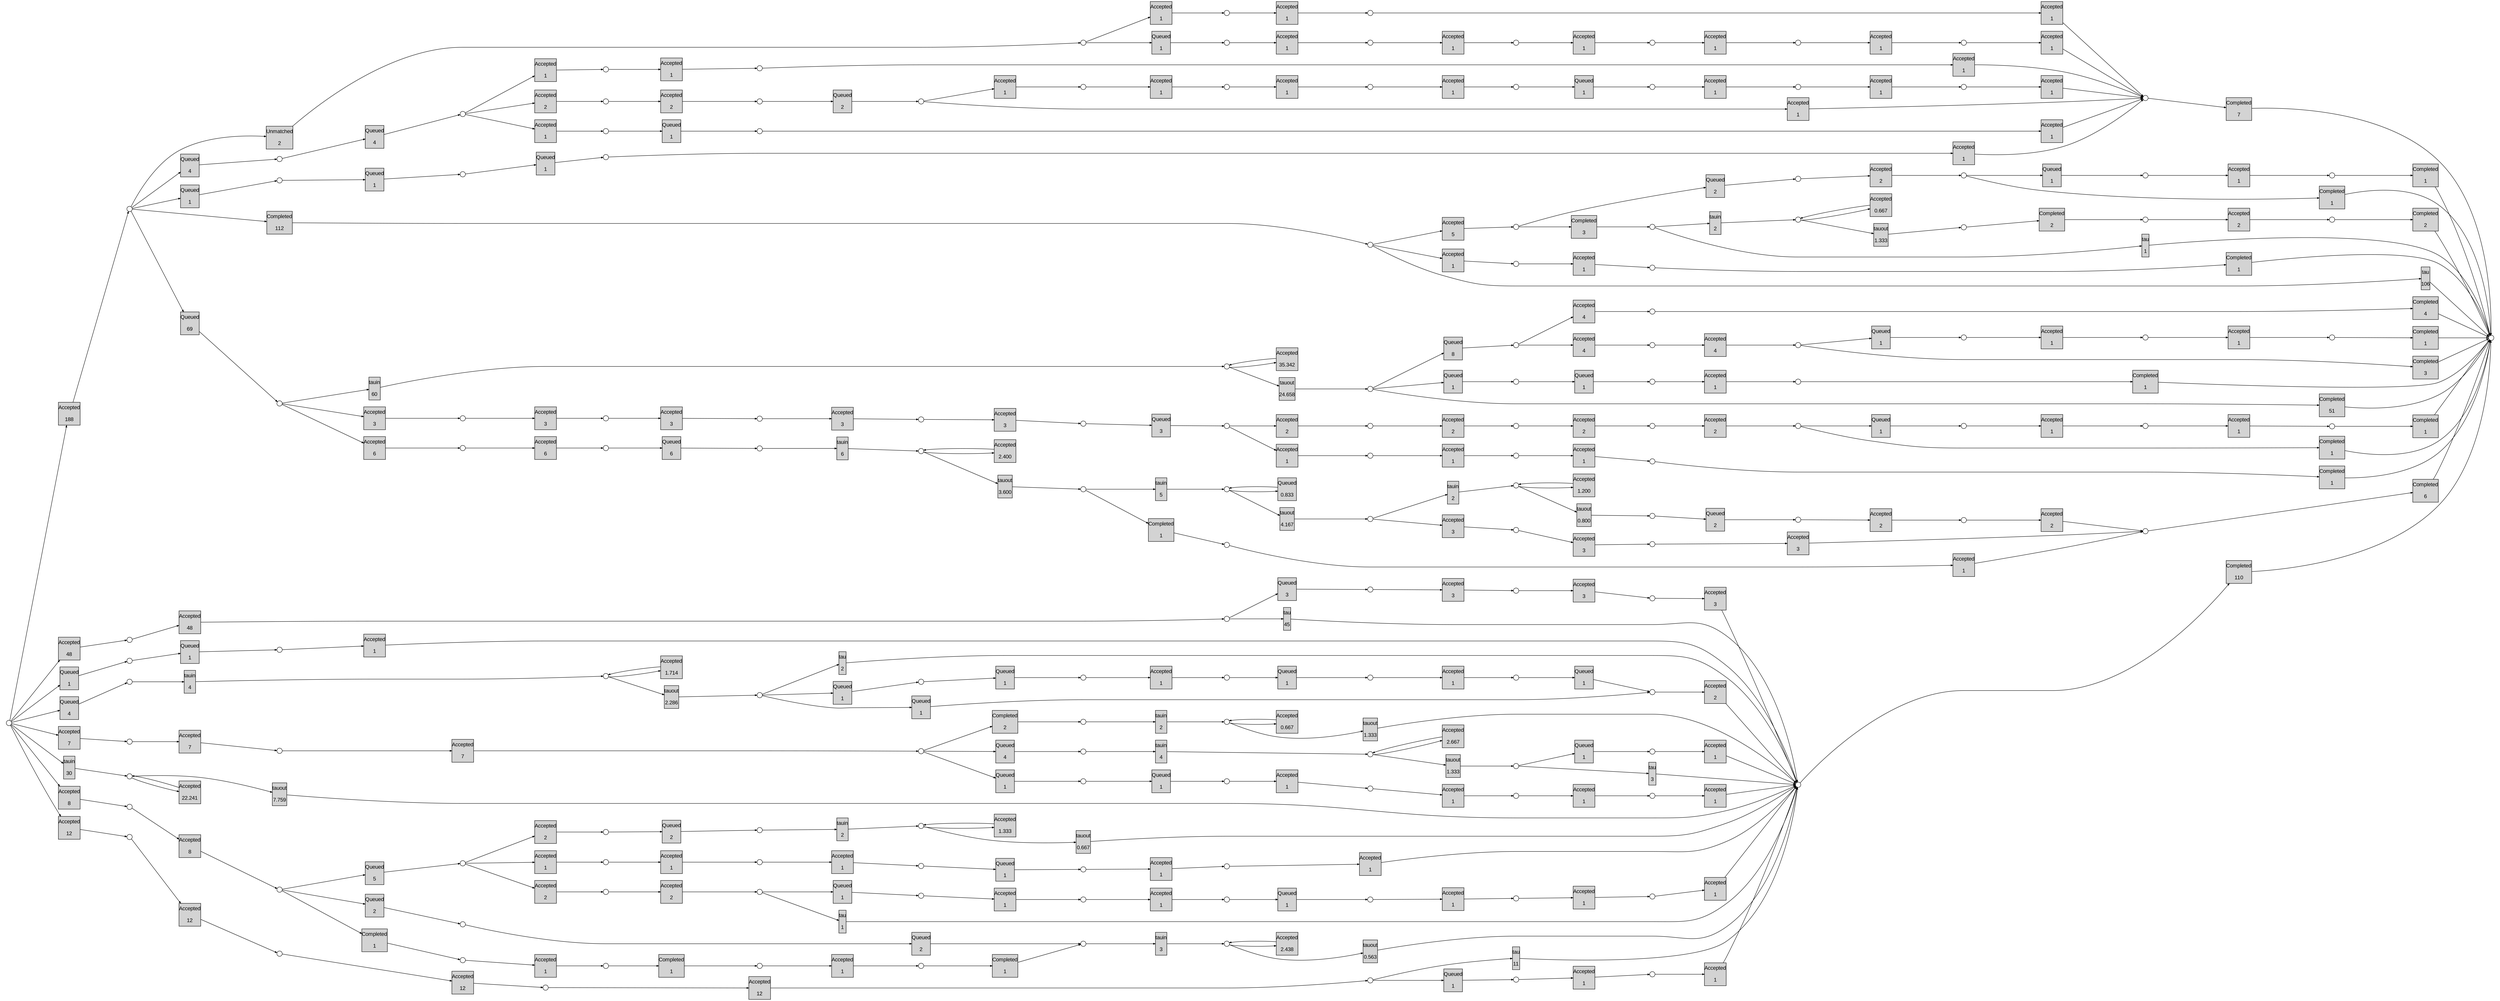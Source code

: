 digraph G { 
ranksep=".3"; fontsize="14"; remincross=true; margin="0.0,0.0"; fontname="Arial";rankdir="LR";
edge [arrowsize="0.5"];
node [height=".2",width=".2",fontname="Arial",fontsize="14"];
ratio=0.4;
id1 [shape="box",margin="0, 0.1",label="Accepted\n\n1",style="filled"];
id2 [shape="box",margin="0, 0.1",label="Accepted\n\n1",style="filled"];
id3 [shape="box",margin="0, 0.1",label="Accepted\n\n2",style="filled"];
id4 [shape="box",margin="0, 0.1",label="Accepted\n\n2",style="filled"];
id5 [shape="box",margin="0, 0.1",label="Accepted\n\n2",style="filled"];
id6 [shape="box",margin="0, 0.1",label="Accepted\n\n2",style="filled"];
id7 [shape="box",margin="0, 0.1",label="Accepted\n\n1",style="filled"];
id8 [shape="box",margin="0, 0.1",label="Accepted\n\n1",style="filled"];
id9 [shape="box",margin="0, 0.1",label="Accepted\n\n5",style="filled"];
id10 [shape="box",margin="0, 0.1",label="Accepted\n\n6",style="filled"];
id11 [shape="box",margin="0, 0.1",label="Accepted\n\n6",style="filled"];
id12 [shape="box",margin="0, 0.1",label="Accepted\n\n2.400",style="filled"];
id13 [shape="box",margin="0, 0.1",label="Accepted\n\n1",style="filled"];
id14 [shape="box",margin="0, 0.1",label="Accepted\n\n3",style="filled"];
id15 [shape="box",margin="0, 0.1",label="Accepted\n\n3",style="filled"];
id16 [shape="box",margin="0, 0.1",label="Accepted\n\n3",style="filled"];
id17 [shape="box",margin="0, 0.1",label="Accepted\n\n1.200",style="filled"];
id18 [shape="box",margin="0, 0.1",label="Accepted\n\n2",style="filled"];
id19 [shape="box",margin="0, 0.1",label="Accepted\n\n2",style="filled"];
id20 [shape="box",margin="0, 0.1",label="Accepted\n\n1",style="filled"];
id21 [shape="box",margin="0, 0.1",label="Accepted\n\n1",style="filled"];
id22 [shape="box",margin="0, 0.1",label="Accepted\n\n1",style="filled"];
id23 [shape="box",margin="0, 0.1",label="Accepted\n\n1",style="filled"];
id24 [shape="box",margin="0, 0.1",label="Accepted\n\n1",style="filled"];
id25 [shape="box",margin="0, 0.1",label="Accepted\n\n1",style="filled"];
id26 [shape="box",margin="0, 0.1",label="Accepted\n\n1",style="filled"];
id27 [shape="box",margin="0, 0.1",label="Accepted\n\n1",style="filled"];
id28 [shape="box",margin="0, 0.1",label="Accepted\n\n1",style="filled"];
id29 [shape="box",margin="0, 0.1",label="Accepted\n\n1",style="filled"];
id30 [shape="box",margin="0, 0.1",label="Accepted\n\n1",style="filled"];
id31 [shape="box",margin="0, 0.1",label="Accepted\n\n1",style="filled"];
id32 [shape="box",margin="0, 0.1",label="Accepted\n\n1",style="filled"];
id33 [shape="box",margin="0, 0.1",label="Accepted\n\n1",style="filled"];
id34 [shape="box",margin="0, 0.1",label="Accepted\n\n1",style="filled"];
id35 [shape="box",margin="0, 0.1",label="Accepted\n\n2",style="filled"];
id36 [shape="box",margin="0, 0.1",label="Accepted\n\n2",style="filled"];
id37 [shape="box",margin="0, 0.1",label="Accepted\n\n1",style="filled"];
id38 [shape="box",margin="0, 0.1",label="Accepted\n\n1",style="filled"];
id39 [shape="box",margin="0, 0.1",label="Accepted\n\n1",style="filled"];
id40 [shape="box",margin="0, 0.1",label="Accepted\n\n1",style="filled"];
id41 [shape="box",margin="0, 0.1",label="Accepted\n\n1",style="filled"];
id42 [shape="box",margin="0, 0.1",label="Accepted\n\n1",style="filled"];
id43 [shape="box",margin="0, 0.1",label="Accepted\n\n1",style="filled"];
id44 [shape="box",margin="0, 0.1",label="Accepted\n\n1",style="filled"];
id45 [shape="box",margin="0, 0.1",label="Accepted\n\n22.241",style="filled"];
id46 [shape="box",margin="0, 0.1",label="Accepted\n\n0.667",style="filled"];
id47 [shape="box",margin="0, 0.1",label="Accepted\n\n1.714",style="filled"];
id48 [shape="box",margin="0, 0.1",label="Accepted\n\n1",style="filled"];
id49 [shape="box",margin="0, 0.1",label="Accepted\n\n1",style="filled"];
id50 [shape="box",margin="0, 0.1",label="Accepted\n\n2",style="filled"];
id51 [shape="box",margin="0, 0.1",label="Accepted\n\n7",style="filled"];
id52 [shape="box",margin="0, 0.1",label="Accepted\n\n7",style="filled"];
id53 [shape="box",margin="0, 0.1",label="Accepted\n\n7",style="filled"];
id54 [shape="box",margin="0, 0.1",label="Accepted\n\n0.667",style="filled"];
id55 [shape="box",margin="0, 0.1",label="Accepted\n\n2",style="filled"];
id56 [shape="box",margin="0, 0.1",label="Accepted\n\n2.667",style="filled"];
id57 [shape="box",margin="0, 0.1",label="Accepted\n\n1",style="filled"];
id58 [shape="box",margin="0, 0.1",label="Accepted\n\n1",style="filled"];
id59 [shape="box",margin="0, 0.1",label="Accepted\n\n1",style="filled"];
id60 [shape="box",margin="0, 0.1",label="Accepted\n\n1",style="filled"];
id61 [shape="box",margin="0, 0.1",label="Accepted\n\n1",style="filled"];
id62 [shape="box",margin="0, 0.1",label="Accepted\n\n8",style="filled"];
id63 [shape="box",margin="0, 0.1",label="Accepted\n\n8",style="filled"];
id64 [shape="box",margin="0, 0.1",label="Accepted\n\n2",style="filled"];
id65 [shape="box",margin="0, 0.1",label="Accepted\n\n1.333",style="filled"];
id66 [shape="box",margin="0, 0.1",label="Accepted\n\n1",style="filled"];
id67 [shape="box",margin="0, 0.1",label="Accepted\n\n1",style="filled"];
id68 [shape="box",margin="0, 0.1",label="Accepted\n\n1",style="filled"];
id69 [shape="box",margin="0, 0.1",label="Accepted\n\n1",style="filled"];
id70 [shape="box",margin="0, 0.1",label="Accepted\n\n1",style="filled"];
id71 [shape="box",margin="0, 0.1",label="Accepted\n\n2",style="filled"];
id72 [shape="box",margin="0, 0.1",label="Accepted\n\n2",style="filled"];
id73 [shape="box",margin="0, 0.1",label="Accepted\n\n2",style="filled"];
id74 [shape="box",margin="0, 0.1",label="Accepted\n\n1",style="filled"];
id75 [shape="box",margin="0, 0.1",label="Accepted\n\n1",style="filled"];
id76 [shape="box",margin="0, 0.1",label="Accepted\n\n1",style="filled"];
id77 [shape="box",margin="0, 0.1",label="Accepted\n\n1",style="filled"];
id78 [shape="box",margin="0, 0.1",label="Accepted\n\n1",style="filled"];
id79 [shape="box",margin="0, 0.1",label="Accepted\n\n1",style="filled"];
id80 [shape="box",margin="0, 0.1",label="Accepted\n\n1",style="filled"];
id81 [shape="box",margin="0, 0.1",label="Accepted\n\n2.438",style="filled"];
id82 [shape="box",margin="0, 0.1",label="Accepted\n\n12",style="filled"];
id83 [shape="box",margin="0, 0.1",label="Accepted\n\n12",style="filled"];
id84 [shape="box",margin="0, 0.1",label="Accepted\n\n12",style="filled"];
id85 [shape="box",margin="0, 0.1",label="Accepted\n\n12",style="filled"];
id86 [shape="box",margin="0, 0.1",label="Accepted\n\n1",style="filled"];
id87 [shape="box",margin="0, 0.1",label="Accepted\n\n1",style="filled"];
id88 [shape="box",margin="0, 0.1",label="Accepted\n\n48",style="filled"];
id89 [shape="box",margin="0, 0.1",label="Accepted\n\n48",style="filled"];
id90 [shape="box",margin="0, 0.1",label="Accepted\n\n1",style="filled"];
id91 [shape="box",margin="0, 0.1",label="Accepted\n\n3",style="filled"];
id92 [shape="box",margin="0, 0.1",label="Accepted\n\n3",style="filled"];
id93 [shape="box",margin="0, 0.1",label="Accepted\n\n3",style="filled"];
id94 [shape="box",margin="0, 0.1",label="Accepted\n\n188",style="filled"];
id95 [shape="box",margin="0, 0.1",label="Accepted\n\n1",style="filled"];
id96 [shape="box",margin="0, 0.1",label="Accepted\n\n1",style="filled"];
id97 [shape="box",margin="0, 0.1",label="Accepted\n\n1",style="filled"];
id98 [shape="box",margin="0, 0.1",label="Accepted\n\n35.342",style="filled"];
id99 [shape="box",margin="0, 0.1",label="Accepted\n\n4",style="filled"];
id100 [shape="box",margin="0, 0.1",label="Accepted\n\n4",style="filled"];
id101 [shape="box",margin="0, 0.1",label="Accepted\n\n4",style="filled"];
id102 [shape="box",margin="0, 0.1",label="Accepted\n\n1",style="filled"];
id103 [shape="box",margin="0, 0.1",label="Accepted\n\n1",style="filled"];
id104 [shape="box",margin="0, 0.1",label="Accepted\n\n1",style="filled"];
id105 [shape="box",margin="0, 0.1",label="Accepted\n\n3",style="filled"];
id106 [shape="box",margin="0, 0.1",label="Accepted\n\n3",style="filled"];
id107 [shape="box",margin="0, 0.1",label="Accepted\n\n3",style="filled"];
id108 [shape="box",margin="0, 0.1",label="Accepted\n\n3",style="filled"];
id109 [shape="box",margin="0, 0.1",label="Accepted\n\n3",style="filled"];
id110 [shape="box",margin="0, 0.1",label="Accepted\n\n1",style="filled"];
id111 [shape="box",margin="0, 0.1",label="Completed\n\n1",style="filled"];
id112 [shape="box",margin="0, 0.1",label="Completed\n\n1",style="filled"];
id113 [shape="box",margin="0, 0.1",label="Completed\n\n1",style="filled"];
id114 [shape="box",margin="0, 0.1",label="Completed\n\n1",style="filled"];
id115 [shape="box",margin="0, 0.1",label="Completed\n\n3",style="filled"];
id116 [shape="box",margin="0, 0.1",label="Completed\n\n6",style="filled"];
id117 [shape="box",margin="0, 0.1",label="Completed\n\n7",style="filled"];
id118 [shape="box",margin="0, 0.1",label="Completed\n\n2",style="filled"];
id119 [shape="box",margin="0, 0.1",label="Completed\n\n2",style="filled"];
id120 [shape="box",margin="0, 0.1",label="Completed\n\n2",style="filled"];
id121 [shape="box",margin="0, 0.1",label="Completed\n\n1",style="filled"];
id122 [shape="box",margin="0, 0.1",label="Completed\n\n1",style="filled"];
id123 [shape="box",margin="0, 0.1",label="Completed\n\n1",style="filled"];
id124 [shape="box",margin="0, 0.1",label="Completed\n\n1",style="filled"];
id125 [shape="box",margin="0, 0.1",label="Completed\n\n1",style="filled"];
id126 [shape="box",margin="0, 0.1",label="Completed\n\n110",style="filled"];
id127 [shape="box",margin="0, 0.1",label="Completed\n\n1",style="filled"];
id128 [shape="box",margin="0, 0.1",label="Completed\n\n51",style="filled"];
id129 [shape="box",margin="0, 0.1",label="Completed\n\n4",style="filled"];
id130 [shape="box",margin="0, 0.1",label="Completed\n\n3",style="filled"];
id131 [shape="box",margin="0, 0.1",label="Completed\n\n112",style="filled"];
id132 [shape="box",margin="0, 0.1",label="Completed\n\n1",style="filled"];
id133 [shape="box",margin="0, 0.1",label="Completed\n\n1",style="filled"];
id134 [shape="box",margin="0, 0.1",label="Queued\n\n1",style="filled"];
id135 [shape="box",margin="0, 0.1",label="Queued\n\n6",style="filled"];
id136 [shape="box",margin="0, 0.1",label="Queued\n\n0.833",style="filled"];
id137 [shape="box",margin="0, 0.1",label="Queued\n\n2",style="filled"];
id138 [shape="box",margin="0, 0.1",label="Queued\n\n1",style="filled"];
id139 [shape="box",margin="0, 0.1",label="Queued\n\n1",style="filled"];
id140 [shape="box",margin="0, 0.1",label="Queued\n\n1",style="filled"];
id141 [shape="box",margin="0, 0.1",label="Queued\n\n1",style="filled"];
id142 [shape="box",margin="0, 0.1",label="Queued\n\n4",style="filled"];
id143 [shape="box",margin="0, 0.1",label="Queued\n\n4",style="filled"];
id144 [shape="box",margin="0, 0.1",label="Queued\n\n1",style="filled"];
id145 [shape="box",margin="0, 0.1",label="Queued\n\n2",style="filled"];
id146 [shape="box",margin="0, 0.1",label="Queued\n\n1",style="filled"];
id147 [shape="box",margin="0, 0.1",label="Queued\n\n4",style="filled"];
id148 [shape="box",margin="0, 0.1",label="Queued\n\n1",style="filled"];
id149 [shape="box",margin="0, 0.1",label="Queued\n\n1",style="filled"];
id150 [shape="box",margin="0, 0.1",label="Queued\n\n1",style="filled"];
id151 [shape="box",margin="0, 0.1",label="Queued\n\n1",style="filled"];
id152 [shape="box",margin="0, 0.1",label="Queued\n\n1",style="filled"];
id153 [shape="box",margin="0, 0.1",label="Queued\n\n4",style="filled"];
id154 [shape="box",margin="0, 0.1",label="Queued\n\n1",style="filled"];
id155 [shape="box",margin="0, 0.1",label="Queued\n\n1",style="filled"];
id156 [shape="box",margin="0, 0.1",label="Queued\n\n1",style="filled"];
id157 [shape="box",margin="0, 0.1",label="Queued\n\n5",style="filled"];
id158 [shape="box",margin="0, 0.1",label="Queued\n\n2",style="filled"];
id159 [shape="box",margin="0, 0.1",label="Queued\n\n2",style="filled"];
id160 [shape="box",margin="0, 0.1",label="Queued\n\n1",style="filled"];
id161 [shape="box",margin="0, 0.1",label="Queued\n\n1",style="filled"];
id162 [shape="box",margin="0, 0.1",label="Queued\n\n1",style="filled"];
id163 [shape="box",margin="0, 0.1",label="Queued\n\n2",style="filled"];
id164 [shape="box",margin="0, 0.1",label="Queued\n\n2",style="filled"];
id165 [shape="box",margin="0, 0.1",label="Queued\n\n1",style="filled"];
id166 [shape="box",margin="0, 0.1",label="Queued\n\n1",style="filled"];
id167 [shape="box",margin="0, 0.1",label="Queued\n\n3",style="filled"];
id168 [shape="box",margin="0, 0.1",label="Queued\n\n1",style="filled"];
id169 [shape="box",margin="0, 0.1",label="Queued\n\n1",style="filled"];
id170 [shape="box",margin="0, 0.1",label="Queued\n\n69",style="filled"];
id171 [shape="box",margin="0, 0.1",label="Queued\n\n8",style="filled"];
id172 [shape="box",margin="0, 0.1",label="Queued\n\n1",style="filled"];
id173 [shape="box",margin="0, 0.1",label="Queued\n\n1",style="filled"];
id174 [shape="box",margin="0, 0.1",label="Queued\n\n1",style="filled"];
id175 [shape="box",margin="0, 0.1",label="Queued\n\n3",style="filled"];
id176 [shape="box",margin="0, 0.1",label="Unmatched\n\n2",style="filled"];
id177 [shape="box",margin="0, 0.1",label="tau\n\n106",style="filled"];
id178 [shape="box",margin="0, 0.1",label="tau\n\n1",style="filled"];
id179 [shape="box",margin="0, 0.1",label="tau\n\n2",style="filled"];
id180 [shape="box",margin="0, 0.1",label="tau\n\n3",style="filled"];
id181 [shape="box",margin="0, 0.1",label="tau\n\n1",style="filled"];
id182 [shape="box",margin="0, 0.1",label="tau\n\n11",style="filled"];
id183 [shape="box",margin="0, 0.1",label="tau\n\n45",style="filled"];
id184 [shape="box",margin="0, 0.1",label="tauin\n\n6",style="filled"];
id185 [shape="box",margin="0, 0.1",label="tauin\n\n5",style="filled"];
id186 [shape="box",margin="0, 0.1",label="tauin\n\n2",style="filled"];
id187 [shape="box",margin="0, 0.1",label="tauin\n\n2",style="filled"];
id188 [shape="box",margin="0, 0.1",label="tauin\n\n30",style="filled"];
id189 [shape="box",margin="0, 0.1",label="tauin\n\n4",style="filled"];
id190 [shape="box",margin="0, 0.1",label="tauin\n\n2",style="filled"];
id191 [shape="box",margin="0, 0.1",label="tauin\n\n4",style="filled"];
id192 [shape="box",margin="0, 0.1",label="tauin\n\n2",style="filled"];
id193 [shape="box",margin="0, 0.1",label="tauin\n\n3",style="filled"];
id194 [shape="box",margin="0, 0.1",label="tauin\n\n60",style="filled"];
id195 [shape="box",margin="0, 0.1",label="tauout\n\n3.600",style="filled"];
id196 [shape="box",margin="0, 0.1",label="tauout\n\n4.167",style="filled"];
id197 [shape="box",margin="0, 0.1",label="tauout\n\n0.800",style="filled"];
id198 [shape="box",margin="0, 0.1",label="tauout\n\n1.333",style="filled"];
id199 [shape="box",margin="0, 0.1",label="tauout\n\n7.759",style="filled"];
id200 [shape="box",margin="0, 0.1",label="tauout\n\n2.286",style="filled"];
id201 [shape="box",margin="0, 0.1",label="tauout\n\n1.333",style="filled"];
id202 [shape="box",margin="0, 0.1",label="tauout\n\n1.333",style="filled"];
id203 [shape="box",margin="0, 0.1",label="tauout\n\n0.667",style="filled"];
id204 [shape="box",margin="0, 0.1",label="tauout\n\n0.563",style="filled"];
id205 [shape="box",margin="0, 0.1",label="tauout\n\n24.658",style="filled"];
id206 [shape="circle",label=""];
id207 [shape="circle",label=""];
id208 [shape="circle",label=""];
id209 [shape="circle",label=""];
id210 [shape="circle",label=""];
id211 [shape="circle",label=""];
id212 [shape="circle",label=""];
id213 [shape="circle",label=""];
id214 [shape="circle",label=""];
id215 [shape="circle",label=""];
id216 [shape="circle",label=""];
id217 [shape="circle",label=""];
id218 [shape="circle",label=""];
id219 [shape="circle",label=""];
id220 [shape="circle",label=""];
id221 [shape="circle",label=""];
id222 [shape="circle",label=""];
id223 [shape="circle",label=""];
id224 [shape="circle",label=""];
id225 [shape="circle",label=""];
id226 [shape="circle",label=""];
id227 [shape="circle",label=""];
id228 [shape="circle",label=""];
id229 [shape="circle",label=""];
id230 [shape="circle",label=""];
id231 [shape="circle",label=""];
id232 [shape="circle",label=""];
id233 [shape="circle",label=""];
id234 [shape="circle",label=""];
id235 [shape="circle",label=""];
id236 [shape="circle",label=""];
id237 [shape="circle",label=""];
id238 [shape="circle",label=""];
id239 [shape="circle",label=""];
id240 [shape="circle",label=""];
id241 [shape="circle",label=""];
id242 [shape="circle",label=""];
id243 [shape="circle",label=""];
id244 [shape="circle",label=""];
id245 [shape="circle",label=""];
id246 [shape="circle",label=""];
id247 [shape="circle",label=""];
id248 [shape="circle",label=""];
id249 [shape="circle",label=""];
id250 [shape="circle",label=""];
id251 [shape="circle",label=""];
id252 [shape="circle",label=""];
id253 [shape="circle",label=""];
id254 [shape="circle",label=""];
id255 [shape="circle",label=""];
id256 [shape="circle",label=""];
id257 [shape="circle",label=""];
id258 [shape="circle",label=""];
id259 [shape="circle",label=""];
id260 [shape="circle",label=""];
id261 [shape="circle",label=""];
id262 [shape="circle",label=""];
id263 [shape="circle",label=""];
id264 [shape="circle",label=""];
id265 [shape="circle",label=""];
id266 [shape="circle",label=""];
id267 [shape="circle",label=""];
id268 [shape="circle",label=""];
id269 [shape="circle",label=""];
id270 [shape="circle",label=""];
id271 [shape="circle",label=""];
id272 [shape="circle",label=""];
id273 [shape="circle",label=""];
id274 [shape="circle",label=""];
id275 [shape="circle",label=""];
id276 [shape="circle",label=""];
id277 [shape="circle",label=""];
id278 [shape="circle",label=""];
id279 [shape="circle",label=""];
id280 [shape="circle",label=""];
id281 [shape="circle",label=""];
id282 [shape="circle",label=""];
id283 [shape="circle",label=""];
id284 [shape="circle",label=""];
id285 [shape="circle",label=""];
id286 [shape="circle",label=""];
id287 [shape="circle",label=""];
id288 [shape="circle",label=""];
id289 [shape="circle",label=""];
id290 [shape="circle",label=""];
id291 [shape="circle",label=""];
id292 [shape="circle",label=""];
id293 [shape="circle",label=""];
id294 [shape="circle",label=""];
id295 [shape="circle",label=""];
id296 [shape="circle",label=""];
id297 [shape="circle",label=""];
id298 [shape="circle",label=""];
id299 [shape="circle",label=""];
id300 [shape="circle",label=""];
id301 [shape="circle",label=""];
id302 [shape="circle",label=""];
id303 [shape="circle",label=""];
id304 [shape="circle",label=""];
id305 [shape="circle",label=""];
id306 [shape="circle",label=""];
id307 [shape="circle",label=""];
id308 [shape="circle",label=""];
id309 [shape="circle",label=""];
id310 [shape="circle",label=""];
id311 [shape="circle",label=""];
id312 [shape="circle",label=""];
id313 [shape="circle",label=""];
id314 [shape="circle",label=""];
id315 [shape="circle",label=""];
id316 [shape="circle",label=""];
id317 [shape="circle",label=""];
id318 [shape="circle",label=""];
id319 [shape="circle",label=""];
id320 [shape="circle",label=""];
id321 [shape="circle",label=""];
id322 [shape="circle",label=""];
id323 [shape="circle",label=""];
id324 [shape="circle",label=""];
id325 [shape="circle",label=""];
id326 [shape="circle",label=""];
id327 [shape="circle",label=""];
id328 [shape="circle",label=""];
id329 [shape="circle",label=""];
id330 [shape="circle",label=""];
id331 [shape="circle",label=""];
id332 [shape="circle",label=""];
id333 [shape="circle",label=""];
id334 [shape="circle",label=""];
id335 [shape="circle",label=""];
id336 [shape="circle",label=""];
id337 [shape="circle",label=""];
id338 [shape="circle",label=""];
id339 [shape="circle",label=""];
id340 [shape="circle",label=""];
id341 [shape="circle",label=""];
id342 [shape="circle",label=""];
id343 [shape="circle",label=""];
id344 [shape="circle",label=""];
id345 [shape="circle",label=""];
id346 [shape="circle",label=""];
id347 [shape="circle",label=""];
id348 [shape="circle",label=""];
id349 [shape="circle",label=""];
id350 [shape="circle",label=""];
id351 [shape="circle",label=""];
id352 [shape="circle",label=""];
id353 [shape="circle",label=""];
id354 [shape="circle",label=""];
id355 [shape="circle",label=""];
id356 [shape="circle",label=""];
id357 [shape="circle",label=""];
id358 [shape="circle",label=""];
id74 -> id306
id109 -> id348
id346 -> id174
id201 -> id261
id28 -> id230
id321 -> id85
id113 -> id358
id139 -> id241
id337 -> id100
id308 -> id77
id325 -> id183
id130 -> id358
id318 -> id182
id141 -> id240
id327 -> id91
id93 -> id261
id110 -> id355
id280 -> id180
id288 -> id176
id107 -> id351
id355 -> id1
id112 -> id358
id149 -> id269
id228 -> id18
id264 -> id148
id332 -> id127
id174 -> id345
id263 -> id189
id188 -> id262
id31 -> id247
id338 -> id96
id209 -> id6
id19 -> id219
id193 -> id317
id57 -> id261
id336 -> id98
id232 -> id21
id92 -> id329
id264 -> id179
id215 -> id11
id273 -> id119
id64 -> id293
id136 -> id222
id69 -> id301
id262 -> id45
id94 -> id288
id353 -> id3
id104 -> id347
id73 -> id302
id305 -> id162
id102 -> id344
id90 -> id322
id143 -> id244
id357 -> id188
id144 -> id250
id226 -> id137
id63 -> id290
id278 -> id54
id348 -> id175
id101 -> id340
id273 -> id153
id134 -> id211
id247 -> id32
id290 -> id163
id172 -> id342
id227 -> id197
id4 -> id208
id240 -> id29
id311 -> id164
id351 -> id108
id89 -> id325
id82 -> id319
id175 -> id353
id205 -> id335
id256 -> id40
id281 -> id56
id357 -> id94
id336 -> id205
id71 -> id297
id253 -> id38
id14 -> id224
id13 -> id219
id352 -> id109
id350 -> id107
id340 -> id130
id123 -> id314
id241 -> id140
id52 -> id275
id224 -> id15
id12 -> id218
id202 -> id280
id296 -> id160
id138 -> id234
id168 -> id331
id176 -> id231
id343 -> id132
id357 -> id51
id331 -> id169
id310 -> id193
id270 -> id151
id87 -> id261
id288 -> id131
id222 -> id136
id324 -> id87
id302 -> id161
id211 -> id7
id325 -> id167
id150 -> id268
id83 -> id320
id162 -> id307
id39 -> id256
id255 -> id39
id244 -> id30
id17 -> id227
id243 -> id118
id335 -> id171
id259 -> id43
id281 -> id202
id335 -> id128
id279 -> id191
id151 -> id271
id1 -> id356
id345 -> id104
id317 -> id204
id111 -> id358
id154 -> id282
id62 -> id291
id44 -> id230
id115 -> id223
id318 -> id166
id55 -> id276
id314 -> id80
id248 -> id198
id238 -> id27
id180 -> id261
id302 -> id181
id192 -> id295
id178 -> id358
id223 -> id178
id195 -> id217
id354 -> id111
id251 -> id145
id106 -> id350
id119 -> id277
id239 -> id28
id278 -> id201
id79 -> id313
id229 -> id19
id7 -> id213
id244 -> id33
id338 -> id9
id77 -> id309
id133 -> id358
id157 -> id292
id156 -> id283
id330 -> id95
id171 -> id337
id47 -> id265
id353 -> id110
id220 -> id13
id322 -> id125
id78 -> id261
id189 -> id265
id289 -> id71
id262 -> id199
id20 -> id232
id246 -> id31
id81 -> id317
id272 -> id152
id186 -> id227
id253 -> id37
id231 -> id20
id269 -> id150
id125 -> id358
id142 -> id245
id295 -> id203
id2 -> id354
id357 -> id147
id328 -> id92
id22 -> id230
id126 -> id358
id146 -> id258
id75 -> id305
id254 -> id146
id114 -> id220
id124 -> id310
id223 -> id187
id295 -> id65
id84 -> id321
id333 -> id97
id32 -> id230
id10 -> id215
id217 -> id185
id266 -> id50
id218 -> id12
id100 -> id341
id26 -> id238
id72 -> id303
id198 -> id243
id208 -> id5
id80 -> id316
id303 -> id73
id357 -> id62
id45 -> id262
id116 -> id358
id356 -> id2
id292 -> id72
id342 -> id102
id250 -> id34
id252 -> id36
id216 -> id184
id307 -> id76
id169 -> id330
id25 -> id237
id35 -> id252
id37 -> id230
id140 -> id242
id326 -> id89
id225 -> id16
id21 -> id233
id222 -> id196
id105 -> id349
id317 -> id81
id297 -> id121
id306 -> id75
id117 -> id358
id181 -> id261
id221 -> id186
id285 -> id59
id290 -> id122
id357 -> id168
id218 -> id195
id8 -> id212
id245 -> id143
id277 -> id190
id60 -> id287
id183 -> id261
id293 -> id159
id236 -> id25
id357 -> id82
id182 -> id261
id98 -> id336
id66 -> id298
id58 -> id285
id53 -> id273
id36 -> id251
id233 -> id22
id268 -> id48
id298 -> id67
id46 -> id248
id288 -> id139
id284 -> id156
id165 -> id315
id273 -> id155
id27 -> id239
id42 -> id259
id312 -> id79
id33 -> id249
id257 -> id41
id18 -> id229
id163 -> id311
id56 -> id281
id135 -> id216
id38 -> id255
id299 -> id68
id267 -> id55
id108 -> id352
id88 -> id326
id300 -> id69
id214 -> id135
id338 -> id177
id249 -> id144
id166 -> id323
id5 -> id209
id196 -> id221
id212 -> id113
id316 -> id124
id48 -> id270
id199 -> id261
id129 -> id358
id65 -> id295
id288 -> id170
id237 -> id26
id297 -> id165
id344 -> id103
id313 -> id123
id70 -> id261
id230 -> id117
id329 -> id93
id335 -> id173
id197 -> id226
id320 -> id84
id3 -> id207
id51 -> id274
id127 -> id358
id50 -> id261
id242 -> id141
id315 -> id90
id40 -> id257
id121 -> id358
id54 -> id278
id264 -> id149
id234 -> id23
id210 -> id158
id122 -> id312
id159 -> id294
id185 -> id222
id128 -> id358
id148 -> id266
id6 -> id206
id309 -> id78
id120 -> id358
id161 -> id304
id23 -> id235
id99 -> id339
id337 -> id99
id244 -> id35
id137 -> id228
id187 -> id248
id274 -> id52
id131 -> id338
id43 -> id260
id260 -> id44
id167 -> id327
id217 -> id114
id173 -> id346
id304 -> id74
id261 -> id126
id164 -> id310
id341 -> id101
id290 -> id157
id49 -> id272
id147 -> id263
id292 -> id64
id334 -> id105
id145 -> id253
id258 -> id42
id207 -> id4
id291 -> id63
id160 -> id300
id24 -> id236
id190 -> id278
id34 -> id230
id231 -> id138
id282 -> id57
id235 -> id24
id194 -> id336
id287 -> id61
id158 -> id289
id203 -> id261
id29 -> id230
id41 -> id254
id210 -> id115
id103 -> id343
id177 -> id358
id15 -> id225
id68 -> id296
id191 -> id281
id323 -> id86
id213 -> id8
id276 -> id120
id301 -> id70
id76 -> id308
id97 -> id332
id96 -> id333
id179 -> id261
id347 -> id133
id292 -> id66
id170 -> id334
id275 -> id53
id288 -> id142
id283 -> id58
id85 -> id318
id67 -> id299
id153 -> id279
id30 -> id246
id59 -> id286
id271 -> id49
id184 -> id218
id155 -> id284
id219 -> id116
id339 -> id129
id294 -> id192
id91 -> id328
id248 -> id46
id132 -> id358
id221 -> id14
id280 -> id154
id286 -> id60
id334 -> id10
id16 -> id219
id9 -> id210
id227 -> id17
id206 -> id112
id118 -> id267
id200 -> id264
id95 -> id261
id152 -> id266
id86 -> id324
id265 -> id47
id265 -> id200
id204 -> id261
id319 -> id83
id206 -> id134
id11 -> id214
id340 -> id172
id334 -> id194
id357 -> id88
id349 -> id106
id61 -> id261
}